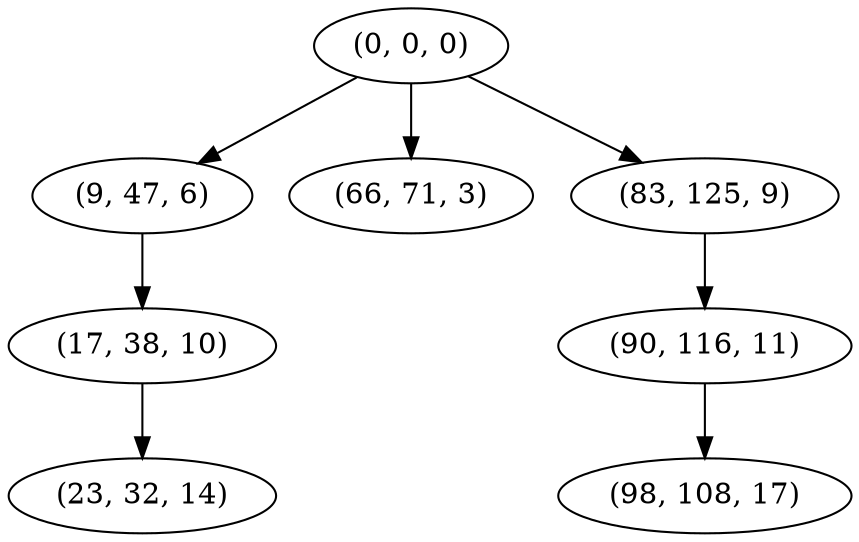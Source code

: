 digraph tree {
    "(0, 0, 0)";
    "(9, 47, 6)";
    "(17, 38, 10)";
    "(23, 32, 14)";
    "(66, 71, 3)";
    "(83, 125, 9)";
    "(90, 116, 11)";
    "(98, 108, 17)";
    "(0, 0, 0)" -> "(9, 47, 6)";
    "(0, 0, 0)" -> "(66, 71, 3)";
    "(0, 0, 0)" -> "(83, 125, 9)";
    "(9, 47, 6)" -> "(17, 38, 10)";
    "(17, 38, 10)" -> "(23, 32, 14)";
    "(83, 125, 9)" -> "(90, 116, 11)";
    "(90, 116, 11)" -> "(98, 108, 17)";
}
